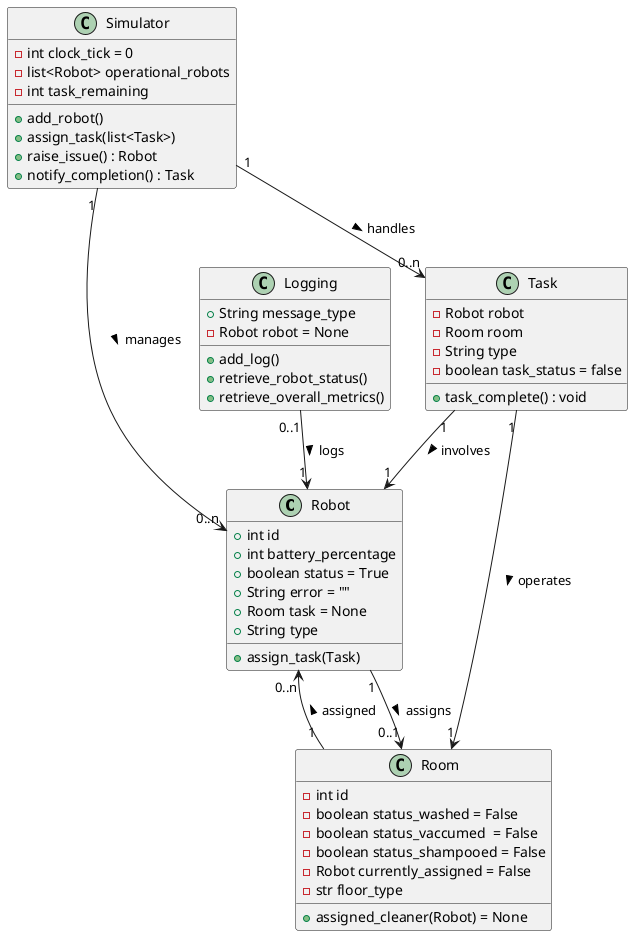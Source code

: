 @startuml

'Robot Class
class Robot {
    +int id
    +int battery_percentage
    +boolean status = True
    +String error = ""
    +Room task = None
    +String type
    +assign_task(Task)
}

'Room Class
class Room {
    -int id
    -boolean status_washed = False
    -boolean status_vaccumed  = False
    -boolean status_shampooed = False
    -Robot currently_assigned = False
    -str floor_type 
    +assigned_cleaner(Robot) = None
}

'Simulator Class
class Simulator {
    -int clock_tick = 0
    -list<Robot> operational_robots 
    -int task_remaining
    +add_robot()
    +assign_task(list<Task>)
    +raise_issue() : Robot
    +notify_completion() : Task
}

'Task Class
class Task {
    -Robot robot
    -Room room
    -String type
    -boolean task_status = false
    +task_complete() : void
}

'Logging Class
class Logging {
    +String message_type
    -Robot robot = None
    +add_log()
    +retrieve_robot_status()
    +retrieve_overall_metrics()
}

'Relationships
Robot "1" --> "0..1" Room : assigns >
Room "1" --> "0..n" Robot : assigned >
Simulator "1" --> "0..n" Robot : manages >
Simulator "1" --> "0..n" Task : handles >
Task "1" --> "1" Room : operates >
Task "1" --> "1" Robot : involves >
Logging "0..1" --> "1" Robot : logs >

@enduml